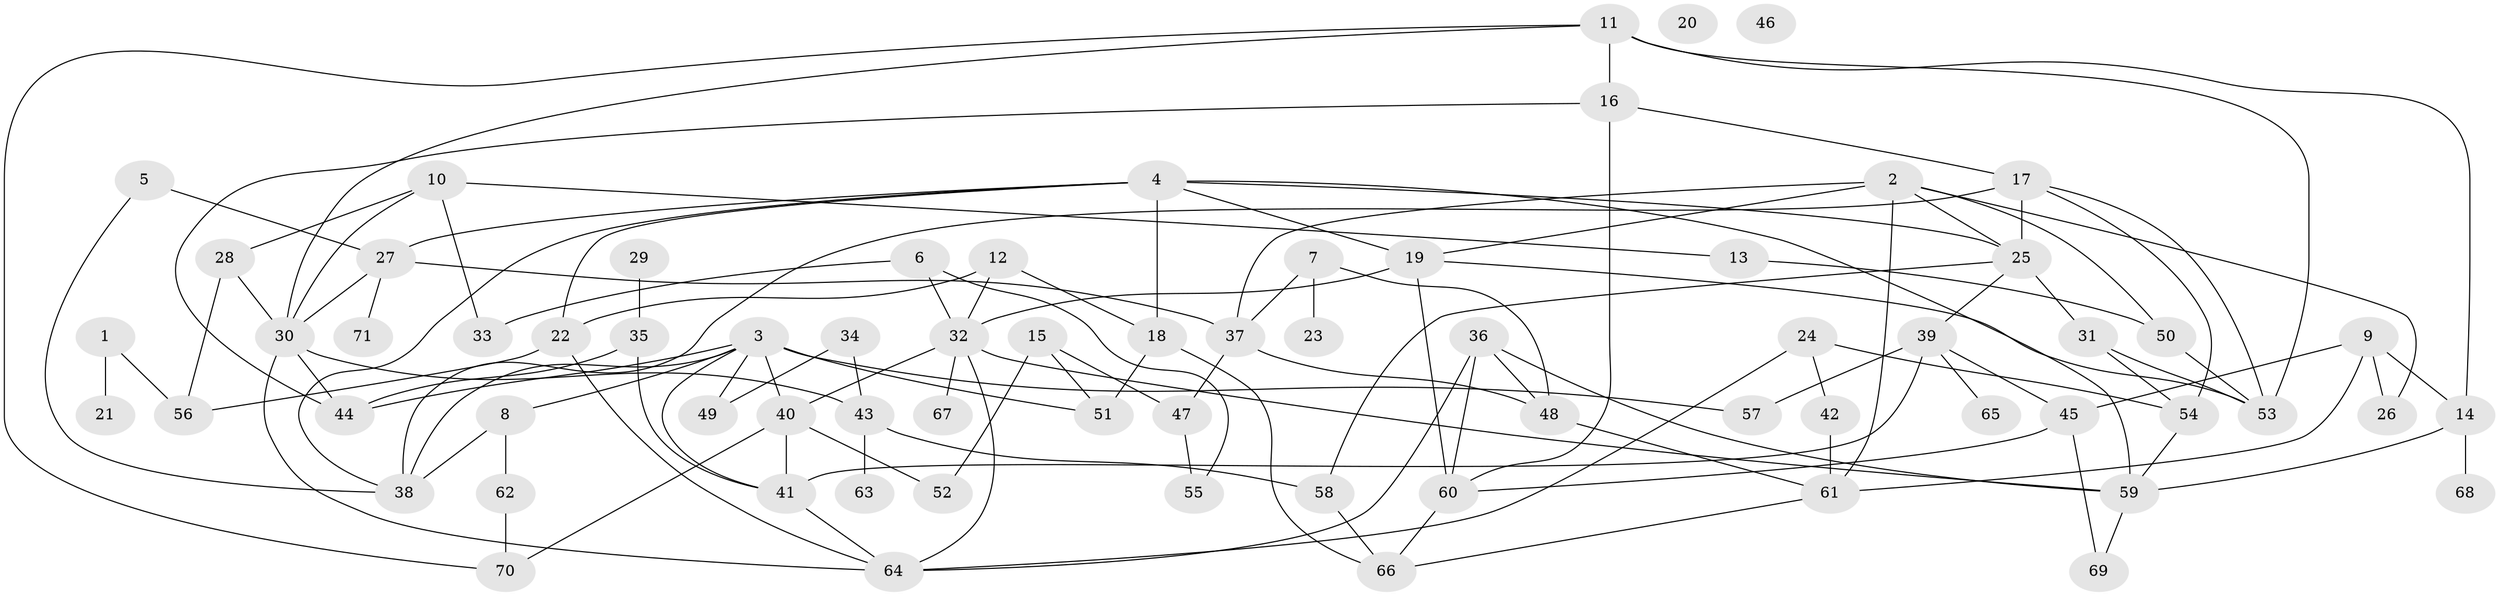 // Generated by graph-tools (version 1.1) at 2025/49/03/09/25 03:49:14]
// undirected, 71 vertices, 122 edges
graph export_dot {
graph [start="1"]
  node [color=gray90,style=filled];
  1;
  2;
  3;
  4;
  5;
  6;
  7;
  8;
  9;
  10;
  11;
  12;
  13;
  14;
  15;
  16;
  17;
  18;
  19;
  20;
  21;
  22;
  23;
  24;
  25;
  26;
  27;
  28;
  29;
  30;
  31;
  32;
  33;
  34;
  35;
  36;
  37;
  38;
  39;
  40;
  41;
  42;
  43;
  44;
  45;
  46;
  47;
  48;
  49;
  50;
  51;
  52;
  53;
  54;
  55;
  56;
  57;
  58;
  59;
  60;
  61;
  62;
  63;
  64;
  65;
  66;
  67;
  68;
  69;
  70;
  71;
  1 -- 21;
  1 -- 56;
  2 -- 19;
  2 -- 25;
  2 -- 26;
  2 -- 37;
  2 -- 50;
  2 -- 61;
  3 -- 8;
  3 -- 38;
  3 -- 40;
  3 -- 41;
  3 -- 44;
  3 -- 49;
  3 -- 51;
  3 -- 57;
  4 -- 18;
  4 -- 19;
  4 -- 22;
  4 -- 25;
  4 -- 27;
  4 -- 38;
  4 -- 59;
  5 -- 27;
  5 -- 38;
  6 -- 32;
  6 -- 33;
  6 -- 55;
  7 -- 23;
  7 -- 37;
  7 -- 48;
  8 -- 38;
  8 -- 62;
  9 -- 14;
  9 -- 26;
  9 -- 45;
  9 -- 61;
  10 -- 13;
  10 -- 28;
  10 -- 30;
  10 -- 33;
  11 -- 14;
  11 -- 16;
  11 -- 30;
  11 -- 53;
  11 -- 70;
  12 -- 18;
  12 -- 22;
  12 -- 32;
  13 -- 50;
  14 -- 59;
  14 -- 68;
  15 -- 47;
  15 -- 51;
  15 -- 52;
  16 -- 17;
  16 -- 44;
  16 -- 60;
  17 -- 25;
  17 -- 38;
  17 -- 53;
  17 -- 54;
  18 -- 51;
  18 -- 66;
  19 -- 32;
  19 -- 53;
  19 -- 60;
  22 -- 56;
  22 -- 64;
  24 -- 42;
  24 -- 54;
  24 -- 64;
  25 -- 31;
  25 -- 39;
  25 -- 58;
  27 -- 30;
  27 -- 37;
  27 -- 71;
  28 -- 30;
  28 -- 56;
  29 -- 35;
  30 -- 43;
  30 -- 44;
  30 -- 64;
  31 -- 53;
  31 -- 54;
  32 -- 40;
  32 -- 59;
  32 -- 64;
  32 -- 67;
  34 -- 43;
  34 -- 49;
  35 -- 41;
  35 -- 44;
  36 -- 48;
  36 -- 59;
  36 -- 60;
  36 -- 64;
  37 -- 47;
  37 -- 48;
  39 -- 41;
  39 -- 45;
  39 -- 57;
  39 -- 65;
  40 -- 41;
  40 -- 52;
  40 -- 70;
  41 -- 64;
  42 -- 61;
  43 -- 58;
  43 -- 63;
  45 -- 60;
  45 -- 69;
  47 -- 55;
  48 -- 61;
  50 -- 53;
  54 -- 59;
  58 -- 66;
  59 -- 69;
  60 -- 66;
  61 -- 66;
  62 -- 70;
}
